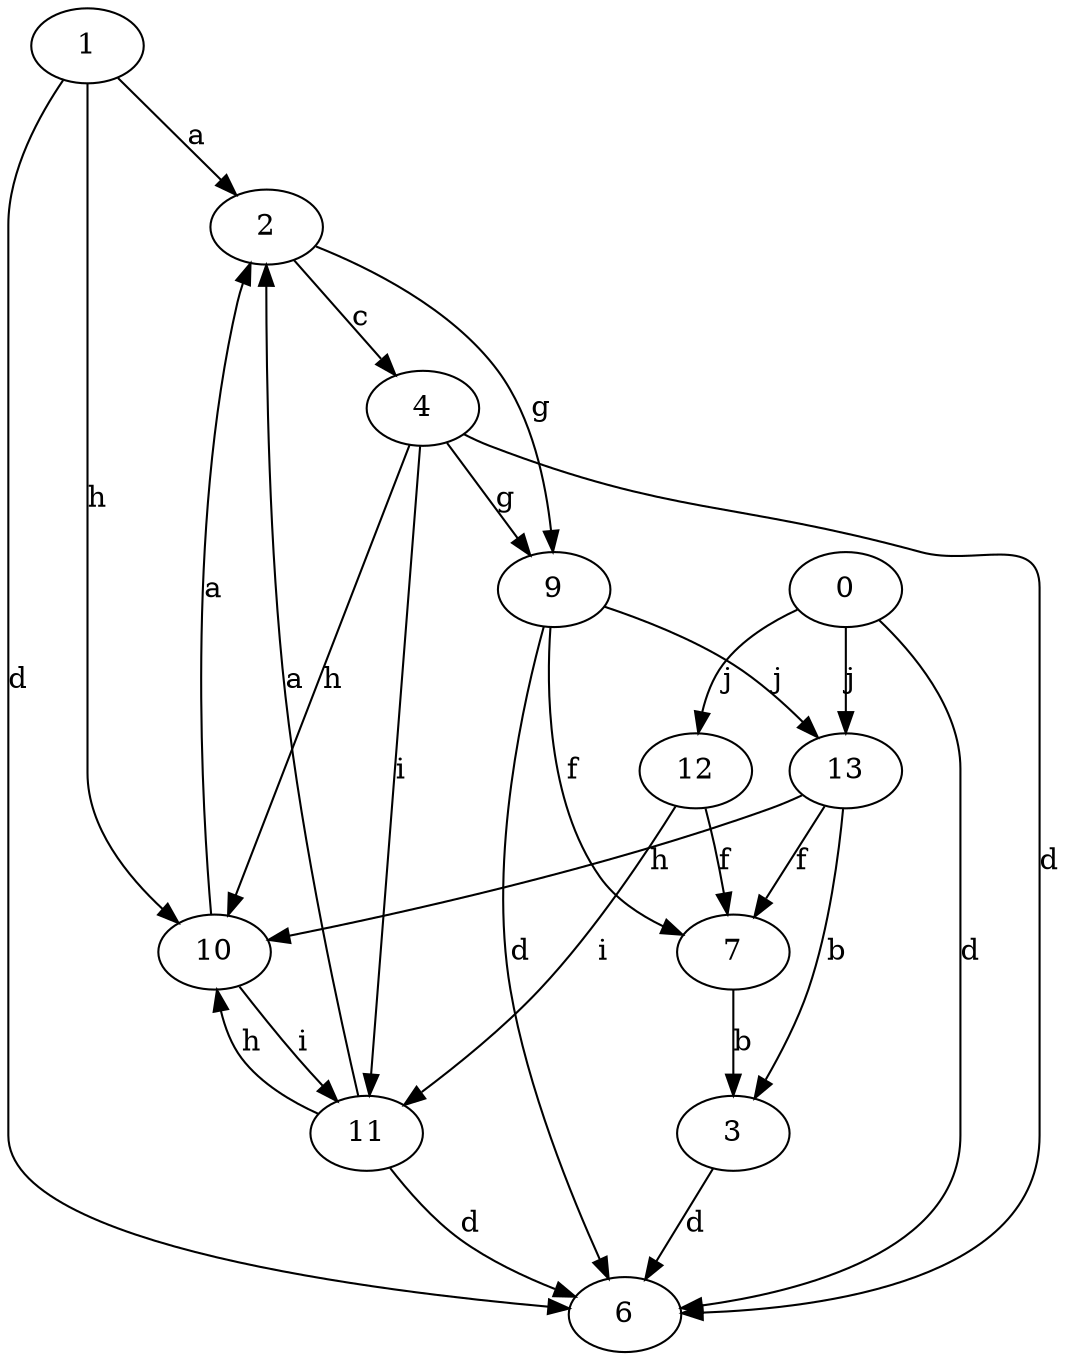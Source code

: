 strict digraph  {
1;
2;
3;
4;
0;
6;
7;
9;
10;
11;
12;
13;
1 -> 2  [label=a];
1 -> 6  [label=d];
1 -> 10  [label=h];
2 -> 4  [label=c];
2 -> 9  [label=g];
3 -> 6  [label=d];
4 -> 6  [label=d];
4 -> 9  [label=g];
4 -> 10  [label=h];
4 -> 11  [label=i];
0 -> 6  [label=d];
0 -> 12  [label=j];
0 -> 13  [label=j];
7 -> 3  [label=b];
9 -> 6  [label=d];
9 -> 7  [label=f];
9 -> 13  [label=j];
10 -> 2  [label=a];
10 -> 11  [label=i];
11 -> 2  [label=a];
11 -> 6  [label=d];
11 -> 10  [label=h];
12 -> 7  [label=f];
12 -> 11  [label=i];
13 -> 3  [label=b];
13 -> 7  [label=f];
13 -> 10  [label=h];
}

